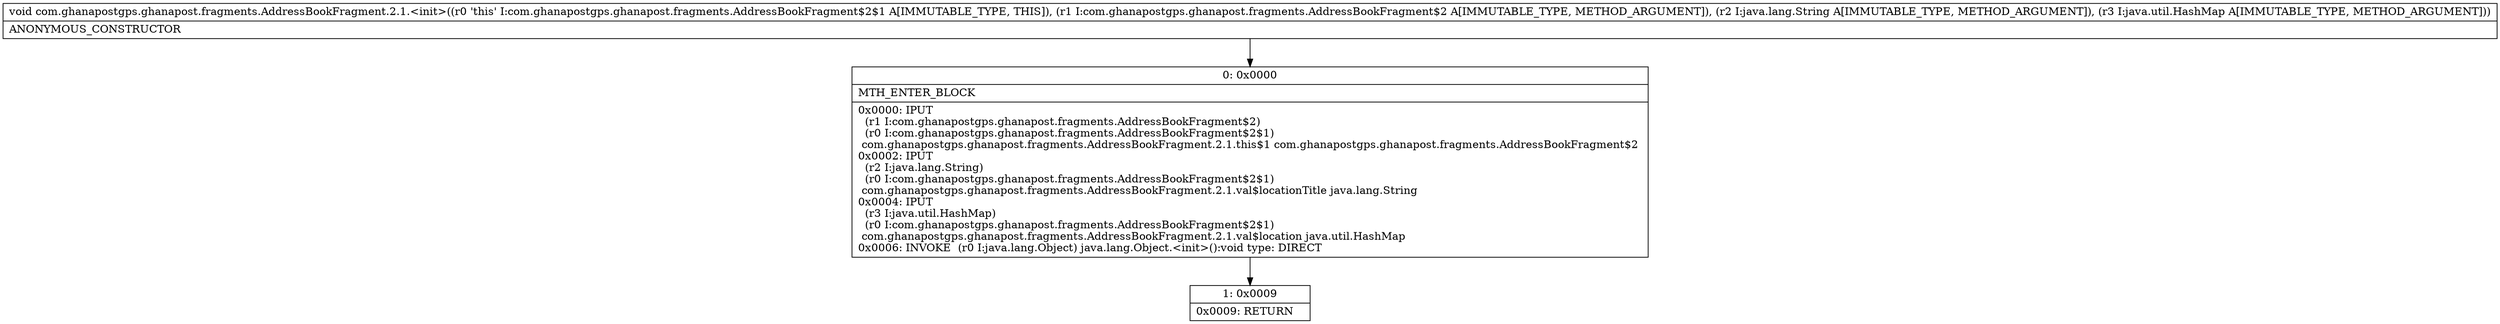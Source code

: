 digraph "CFG forcom.ghanapostgps.ghanapost.fragments.AddressBookFragment.2.1.\<init\>(Lcom\/ghanapostgps\/ghanapost\/fragments\/AddressBookFragment$2;Ljava\/lang\/String;Ljava\/util\/HashMap;)V" {
Node_0 [shape=record,label="{0\:\ 0x0000|MTH_ENTER_BLOCK\l|0x0000: IPUT  \l  (r1 I:com.ghanapostgps.ghanapost.fragments.AddressBookFragment$2)\l  (r0 I:com.ghanapostgps.ghanapost.fragments.AddressBookFragment$2$1)\l com.ghanapostgps.ghanapost.fragments.AddressBookFragment.2.1.this$1 com.ghanapostgps.ghanapost.fragments.AddressBookFragment$2 \l0x0002: IPUT  \l  (r2 I:java.lang.String)\l  (r0 I:com.ghanapostgps.ghanapost.fragments.AddressBookFragment$2$1)\l com.ghanapostgps.ghanapost.fragments.AddressBookFragment.2.1.val$locationTitle java.lang.String \l0x0004: IPUT  \l  (r3 I:java.util.HashMap)\l  (r0 I:com.ghanapostgps.ghanapost.fragments.AddressBookFragment$2$1)\l com.ghanapostgps.ghanapost.fragments.AddressBookFragment.2.1.val$location java.util.HashMap \l0x0006: INVOKE  (r0 I:java.lang.Object) java.lang.Object.\<init\>():void type: DIRECT \l}"];
Node_1 [shape=record,label="{1\:\ 0x0009|0x0009: RETURN   \l}"];
MethodNode[shape=record,label="{void com.ghanapostgps.ghanapost.fragments.AddressBookFragment.2.1.\<init\>((r0 'this' I:com.ghanapostgps.ghanapost.fragments.AddressBookFragment$2$1 A[IMMUTABLE_TYPE, THIS]), (r1 I:com.ghanapostgps.ghanapost.fragments.AddressBookFragment$2 A[IMMUTABLE_TYPE, METHOD_ARGUMENT]), (r2 I:java.lang.String A[IMMUTABLE_TYPE, METHOD_ARGUMENT]), (r3 I:java.util.HashMap A[IMMUTABLE_TYPE, METHOD_ARGUMENT]))  | ANONYMOUS_CONSTRUCTOR\l}"];
MethodNode -> Node_0;
Node_0 -> Node_1;
}

